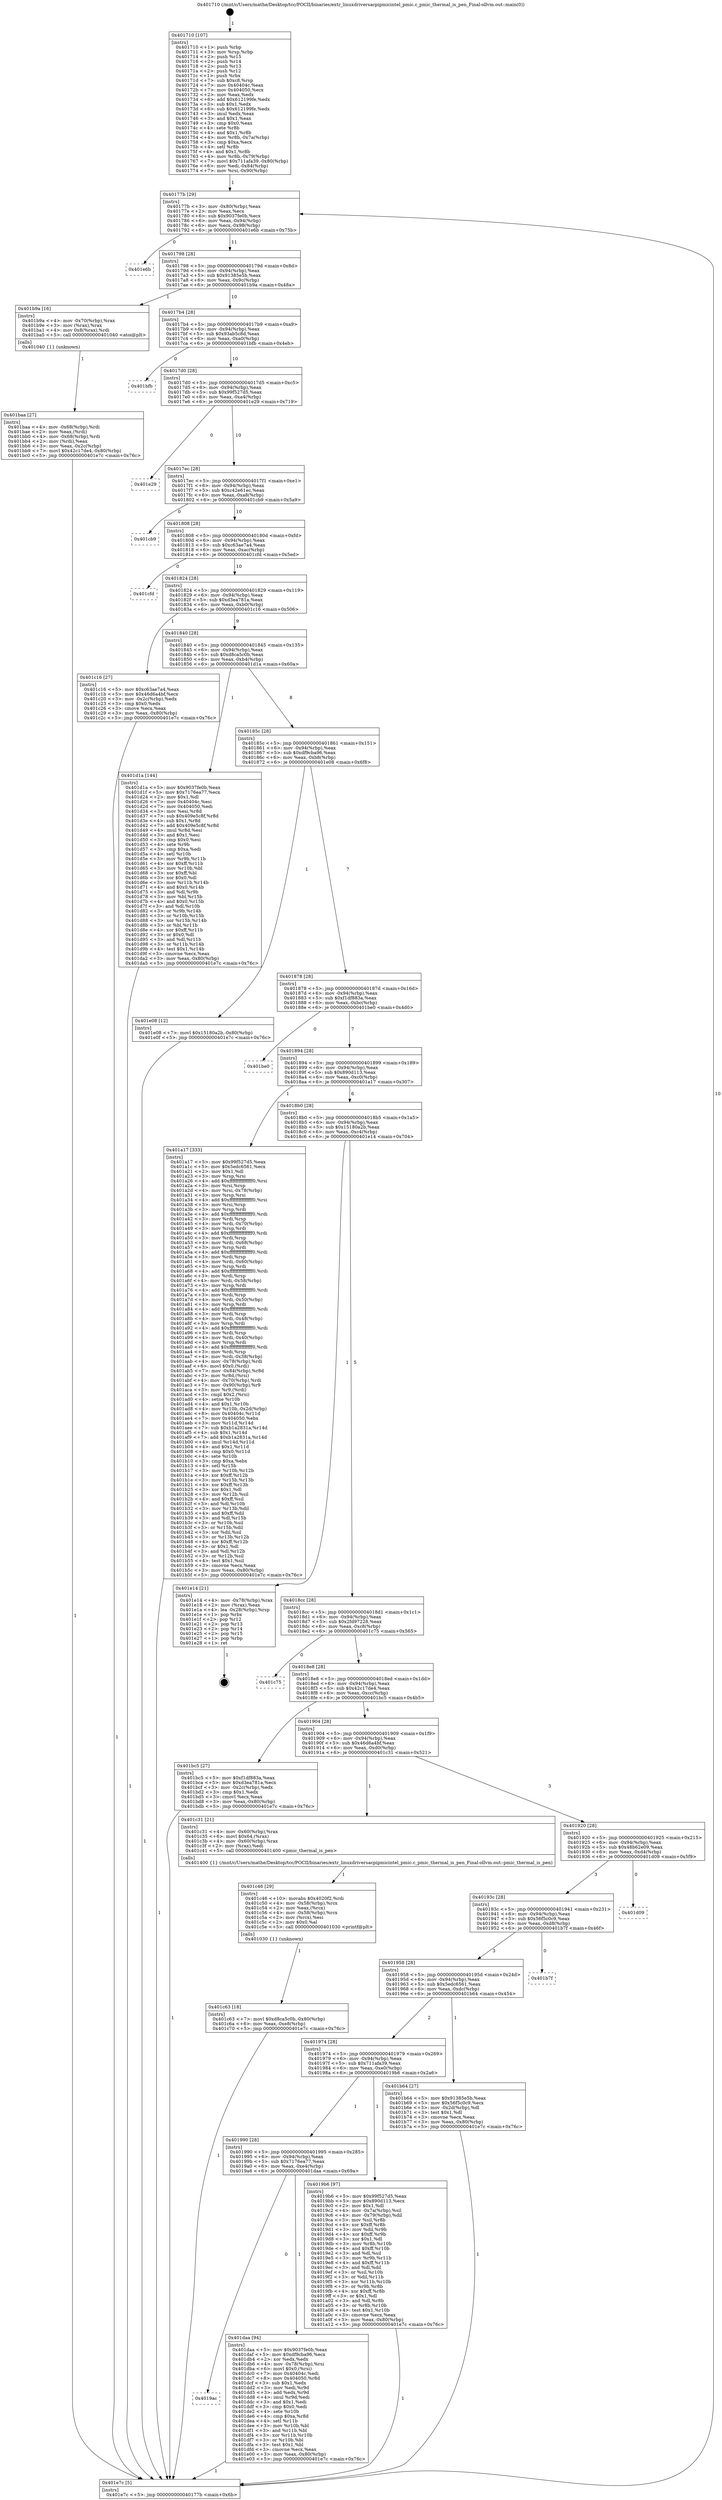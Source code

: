 digraph "0x401710" {
  label = "0x401710 (/mnt/c/Users/mathe/Desktop/tcc/POCII/binaries/extr_linuxdriversacpipmicintel_pmic.c_pmic_thermal_is_pen_Final-ollvm.out::main(0))"
  labelloc = "t"
  node[shape=record]

  Entry [label="",width=0.3,height=0.3,shape=circle,fillcolor=black,style=filled]
  "0x40177b" [label="{
     0x40177b [29]\l
     | [instrs]\l
     &nbsp;&nbsp;0x40177b \<+3\>: mov -0x80(%rbp),%eax\l
     &nbsp;&nbsp;0x40177e \<+2\>: mov %eax,%ecx\l
     &nbsp;&nbsp;0x401780 \<+6\>: sub $0x9037fe0b,%ecx\l
     &nbsp;&nbsp;0x401786 \<+6\>: mov %eax,-0x94(%rbp)\l
     &nbsp;&nbsp;0x40178c \<+6\>: mov %ecx,-0x98(%rbp)\l
     &nbsp;&nbsp;0x401792 \<+6\>: je 0000000000401e6b \<main+0x75b\>\l
  }"]
  "0x401e6b" [label="{
     0x401e6b\l
  }", style=dashed]
  "0x401798" [label="{
     0x401798 [28]\l
     | [instrs]\l
     &nbsp;&nbsp;0x401798 \<+5\>: jmp 000000000040179d \<main+0x8d\>\l
     &nbsp;&nbsp;0x40179d \<+6\>: mov -0x94(%rbp),%eax\l
     &nbsp;&nbsp;0x4017a3 \<+5\>: sub $0x91385e5b,%eax\l
     &nbsp;&nbsp;0x4017a8 \<+6\>: mov %eax,-0x9c(%rbp)\l
     &nbsp;&nbsp;0x4017ae \<+6\>: je 0000000000401b9a \<main+0x48a\>\l
  }"]
  Exit [label="",width=0.3,height=0.3,shape=circle,fillcolor=black,style=filled,peripheries=2]
  "0x401b9a" [label="{
     0x401b9a [16]\l
     | [instrs]\l
     &nbsp;&nbsp;0x401b9a \<+4\>: mov -0x70(%rbp),%rax\l
     &nbsp;&nbsp;0x401b9e \<+3\>: mov (%rax),%rax\l
     &nbsp;&nbsp;0x401ba1 \<+4\>: mov 0x8(%rax),%rdi\l
     &nbsp;&nbsp;0x401ba5 \<+5\>: call 0000000000401040 \<atoi@plt\>\l
     | [calls]\l
     &nbsp;&nbsp;0x401040 \{1\} (unknown)\l
  }"]
  "0x4017b4" [label="{
     0x4017b4 [28]\l
     | [instrs]\l
     &nbsp;&nbsp;0x4017b4 \<+5\>: jmp 00000000004017b9 \<main+0xa9\>\l
     &nbsp;&nbsp;0x4017b9 \<+6\>: mov -0x94(%rbp),%eax\l
     &nbsp;&nbsp;0x4017bf \<+5\>: sub $0x93ab5c8d,%eax\l
     &nbsp;&nbsp;0x4017c4 \<+6\>: mov %eax,-0xa0(%rbp)\l
     &nbsp;&nbsp;0x4017ca \<+6\>: je 0000000000401bfb \<main+0x4eb\>\l
  }"]
  "0x4019ac" [label="{
     0x4019ac\l
  }", style=dashed]
  "0x401bfb" [label="{
     0x401bfb\l
  }", style=dashed]
  "0x4017d0" [label="{
     0x4017d0 [28]\l
     | [instrs]\l
     &nbsp;&nbsp;0x4017d0 \<+5\>: jmp 00000000004017d5 \<main+0xc5\>\l
     &nbsp;&nbsp;0x4017d5 \<+6\>: mov -0x94(%rbp),%eax\l
     &nbsp;&nbsp;0x4017db \<+5\>: sub $0x99f527d5,%eax\l
     &nbsp;&nbsp;0x4017e0 \<+6\>: mov %eax,-0xa4(%rbp)\l
     &nbsp;&nbsp;0x4017e6 \<+6\>: je 0000000000401e29 \<main+0x719\>\l
  }"]
  "0x401daa" [label="{
     0x401daa [94]\l
     | [instrs]\l
     &nbsp;&nbsp;0x401daa \<+5\>: mov $0x9037fe0b,%eax\l
     &nbsp;&nbsp;0x401daf \<+5\>: mov $0xdf9cba96,%ecx\l
     &nbsp;&nbsp;0x401db4 \<+2\>: xor %edx,%edx\l
     &nbsp;&nbsp;0x401db6 \<+4\>: mov -0x78(%rbp),%rsi\l
     &nbsp;&nbsp;0x401dba \<+6\>: movl $0x0,(%rsi)\l
     &nbsp;&nbsp;0x401dc0 \<+7\>: mov 0x40404c,%edi\l
     &nbsp;&nbsp;0x401dc7 \<+8\>: mov 0x404050,%r8d\l
     &nbsp;&nbsp;0x401dcf \<+3\>: sub $0x1,%edx\l
     &nbsp;&nbsp;0x401dd2 \<+3\>: mov %edi,%r9d\l
     &nbsp;&nbsp;0x401dd5 \<+3\>: add %edx,%r9d\l
     &nbsp;&nbsp;0x401dd8 \<+4\>: imul %r9d,%edi\l
     &nbsp;&nbsp;0x401ddc \<+3\>: and $0x1,%edi\l
     &nbsp;&nbsp;0x401ddf \<+3\>: cmp $0x0,%edi\l
     &nbsp;&nbsp;0x401de2 \<+4\>: sete %r10b\l
     &nbsp;&nbsp;0x401de6 \<+4\>: cmp $0xa,%r8d\l
     &nbsp;&nbsp;0x401dea \<+4\>: setl %r11b\l
     &nbsp;&nbsp;0x401dee \<+3\>: mov %r10b,%bl\l
     &nbsp;&nbsp;0x401df1 \<+3\>: and %r11b,%bl\l
     &nbsp;&nbsp;0x401df4 \<+3\>: xor %r11b,%r10b\l
     &nbsp;&nbsp;0x401df7 \<+3\>: or %r10b,%bl\l
     &nbsp;&nbsp;0x401dfa \<+3\>: test $0x1,%bl\l
     &nbsp;&nbsp;0x401dfd \<+3\>: cmovne %ecx,%eax\l
     &nbsp;&nbsp;0x401e00 \<+3\>: mov %eax,-0x80(%rbp)\l
     &nbsp;&nbsp;0x401e03 \<+5\>: jmp 0000000000401e7c \<main+0x76c\>\l
  }"]
  "0x401e29" [label="{
     0x401e29\l
  }", style=dashed]
  "0x4017ec" [label="{
     0x4017ec [28]\l
     | [instrs]\l
     &nbsp;&nbsp;0x4017ec \<+5\>: jmp 00000000004017f1 \<main+0xe1\>\l
     &nbsp;&nbsp;0x4017f1 \<+6\>: mov -0x94(%rbp),%eax\l
     &nbsp;&nbsp;0x4017f7 \<+5\>: sub $0xc42e61ec,%eax\l
     &nbsp;&nbsp;0x4017fc \<+6\>: mov %eax,-0xa8(%rbp)\l
     &nbsp;&nbsp;0x401802 \<+6\>: je 0000000000401cb9 \<main+0x5a9\>\l
  }"]
  "0x401c63" [label="{
     0x401c63 [18]\l
     | [instrs]\l
     &nbsp;&nbsp;0x401c63 \<+7\>: movl $0xd8ca5c0b,-0x80(%rbp)\l
     &nbsp;&nbsp;0x401c6a \<+6\>: mov %eax,-0xe8(%rbp)\l
     &nbsp;&nbsp;0x401c70 \<+5\>: jmp 0000000000401e7c \<main+0x76c\>\l
  }"]
  "0x401cb9" [label="{
     0x401cb9\l
  }", style=dashed]
  "0x401808" [label="{
     0x401808 [28]\l
     | [instrs]\l
     &nbsp;&nbsp;0x401808 \<+5\>: jmp 000000000040180d \<main+0xfd\>\l
     &nbsp;&nbsp;0x40180d \<+6\>: mov -0x94(%rbp),%eax\l
     &nbsp;&nbsp;0x401813 \<+5\>: sub $0xc63ae7a4,%eax\l
     &nbsp;&nbsp;0x401818 \<+6\>: mov %eax,-0xac(%rbp)\l
     &nbsp;&nbsp;0x40181e \<+6\>: je 0000000000401cfd \<main+0x5ed\>\l
  }"]
  "0x401c46" [label="{
     0x401c46 [29]\l
     | [instrs]\l
     &nbsp;&nbsp;0x401c46 \<+10\>: movabs $0x4020f2,%rdi\l
     &nbsp;&nbsp;0x401c50 \<+4\>: mov -0x58(%rbp),%rcx\l
     &nbsp;&nbsp;0x401c54 \<+2\>: mov %eax,(%rcx)\l
     &nbsp;&nbsp;0x401c56 \<+4\>: mov -0x58(%rbp),%rcx\l
     &nbsp;&nbsp;0x401c5a \<+2\>: mov (%rcx),%esi\l
     &nbsp;&nbsp;0x401c5c \<+2\>: mov $0x0,%al\l
     &nbsp;&nbsp;0x401c5e \<+5\>: call 0000000000401030 \<printf@plt\>\l
     | [calls]\l
     &nbsp;&nbsp;0x401030 \{1\} (unknown)\l
  }"]
  "0x401cfd" [label="{
     0x401cfd\l
  }", style=dashed]
  "0x401824" [label="{
     0x401824 [28]\l
     | [instrs]\l
     &nbsp;&nbsp;0x401824 \<+5\>: jmp 0000000000401829 \<main+0x119\>\l
     &nbsp;&nbsp;0x401829 \<+6\>: mov -0x94(%rbp),%eax\l
     &nbsp;&nbsp;0x40182f \<+5\>: sub $0xd3ea781a,%eax\l
     &nbsp;&nbsp;0x401834 \<+6\>: mov %eax,-0xb0(%rbp)\l
     &nbsp;&nbsp;0x40183a \<+6\>: je 0000000000401c16 \<main+0x506\>\l
  }"]
  "0x401baa" [label="{
     0x401baa [27]\l
     | [instrs]\l
     &nbsp;&nbsp;0x401baa \<+4\>: mov -0x68(%rbp),%rdi\l
     &nbsp;&nbsp;0x401bae \<+2\>: mov %eax,(%rdi)\l
     &nbsp;&nbsp;0x401bb0 \<+4\>: mov -0x68(%rbp),%rdi\l
     &nbsp;&nbsp;0x401bb4 \<+2\>: mov (%rdi),%eax\l
     &nbsp;&nbsp;0x401bb6 \<+3\>: mov %eax,-0x2c(%rbp)\l
     &nbsp;&nbsp;0x401bb9 \<+7\>: movl $0x42c17de4,-0x80(%rbp)\l
     &nbsp;&nbsp;0x401bc0 \<+5\>: jmp 0000000000401e7c \<main+0x76c\>\l
  }"]
  "0x401c16" [label="{
     0x401c16 [27]\l
     | [instrs]\l
     &nbsp;&nbsp;0x401c16 \<+5\>: mov $0xc63ae7a4,%eax\l
     &nbsp;&nbsp;0x401c1b \<+5\>: mov $0x46d6a4bf,%ecx\l
     &nbsp;&nbsp;0x401c20 \<+3\>: mov -0x2c(%rbp),%edx\l
     &nbsp;&nbsp;0x401c23 \<+3\>: cmp $0x0,%edx\l
     &nbsp;&nbsp;0x401c26 \<+3\>: cmove %ecx,%eax\l
     &nbsp;&nbsp;0x401c29 \<+3\>: mov %eax,-0x80(%rbp)\l
     &nbsp;&nbsp;0x401c2c \<+5\>: jmp 0000000000401e7c \<main+0x76c\>\l
  }"]
  "0x401840" [label="{
     0x401840 [28]\l
     | [instrs]\l
     &nbsp;&nbsp;0x401840 \<+5\>: jmp 0000000000401845 \<main+0x135\>\l
     &nbsp;&nbsp;0x401845 \<+6\>: mov -0x94(%rbp),%eax\l
     &nbsp;&nbsp;0x40184b \<+5\>: sub $0xd8ca5c0b,%eax\l
     &nbsp;&nbsp;0x401850 \<+6\>: mov %eax,-0xb4(%rbp)\l
     &nbsp;&nbsp;0x401856 \<+6\>: je 0000000000401d1a \<main+0x60a\>\l
  }"]
  "0x401710" [label="{
     0x401710 [107]\l
     | [instrs]\l
     &nbsp;&nbsp;0x401710 \<+1\>: push %rbp\l
     &nbsp;&nbsp;0x401711 \<+3\>: mov %rsp,%rbp\l
     &nbsp;&nbsp;0x401714 \<+2\>: push %r15\l
     &nbsp;&nbsp;0x401716 \<+2\>: push %r14\l
     &nbsp;&nbsp;0x401718 \<+2\>: push %r13\l
     &nbsp;&nbsp;0x40171a \<+2\>: push %r12\l
     &nbsp;&nbsp;0x40171c \<+1\>: push %rbx\l
     &nbsp;&nbsp;0x40171d \<+7\>: sub $0xc8,%rsp\l
     &nbsp;&nbsp;0x401724 \<+7\>: mov 0x40404c,%eax\l
     &nbsp;&nbsp;0x40172b \<+7\>: mov 0x404050,%ecx\l
     &nbsp;&nbsp;0x401732 \<+2\>: mov %eax,%edx\l
     &nbsp;&nbsp;0x401734 \<+6\>: add $0x612199fe,%edx\l
     &nbsp;&nbsp;0x40173a \<+3\>: sub $0x1,%edx\l
     &nbsp;&nbsp;0x40173d \<+6\>: sub $0x612199fe,%edx\l
     &nbsp;&nbsp;0x401743 \<+3\>: imul %edx,%eax\l
     &nbsp;&nbsp;0x401746 \<+3\>: and $0x1,%eax\l
     &nbsp;&nbsp;0x401749 \<+3\>: cmp $0x0,%eax\l
     &nbsp;&nbsp;0x40174c \<+4\>: sete %r8b\l
     &nbsp;&nbsp;0x401750 \<+4\>: and $0x1,%r8b\l
     &nbsp;&nbsp;0x401754 \<+4\>: mov %r8b,-0x7a(%rbp)\l
     &nbsp;&nbsp;0x401758 \<+3\>: cmp $0xa,%ecx\l
     &nbsp;&nbsp;0x40175b \<+4\>: setl %r8b\l
     &nbsp;&nbsp;0x40175f \<+4\>: and $0x1,%r8b\l
     &nbsp;&nbsp;0x401763 \<+4\>: mov %r8b,-0x79(%rbp)\l
     &nbsp;&nbsp;0x401767 \<+7\>: movl $0x711afa39,-0x80(%rbp)\l
     &nbsp;&nbsp;0x40176e \<+6\>: mov %edi,-0x84(%rbp)\l
     &nbsp;&nbsp;0x401774 \<+7\>: mov %rsi,-0x90(%rbp)\l
  }"]
  "0x401d1a" [label="{
     0x401d1a [144]\l
     | [instrs]\l
     &nbsp;&nbsp;0x401d1a \<+5\>: mov $0x9037fe0b,%eax\l
     &nbsp;&nbsp;0x401d1f \<+5\>: mov $0x7176ea77,%ecx\l
     &nbsp;&nbsp;0x401d24 \<+2\>: mov $0x1,%dl\l
     &nbsp;&nbsp;0x401d26 \<+7\>: mov 0x40404c,%esi\l
     &nbsp;&nbsp;0x401d2d \<+7\>: mov 0x404050,%edi\l
     &nbsp;&nbsp;0x401d34 \<+3\>: mov %esi,%r8d\l
     &nbsp;&nbsp;0x401d37 \<+7\>: sub $0x409e5c8f,%r8d\l
     &nbsp;&nbsp;0x401d3e \<+4\>: sub $0x1,%r8d\l
     &nbsp;&nbsp;0x401d42 \<+7\>: add $0x409e5c8f,%r8d\l
     &nbsp;&nbsp;0x401d49 \<+4\>: imul %r8d,%esi\l
     &nbsp;&nbsp;0x401d4d \<+3\>: and $0x1,%esi\l
     &nbsp;&nbsp;0x401d50 \<+3\>: cmp $0x0,%esi\l
     &nbsp;&nbsp;0x401d53 \<+4\>: sete %r9b\l
     &nbsp;&nbsp;0x401d57 \<+3\>: cmp $0xa,%edi\l
     &nbsp;&nbsp;0x401d5a \<+4\>: setl %r10b\l
     &nbsp;&nbsp;0x401d5e \<+3\>: mov %r9b,%r11b\l
     &nbsp;&nbsp;0x401d61 \<+4\>: xor $0xff,%r11b\l
     &nbsp;&nbsp;0x401d65 \<+3\>: mov %r10b,%bl\l
     &nbsp;&nbsp;0x401d68 \<+3\>: xor $0xff,%bl\l
     &nbsp;&nbsp;0x401d6b \<+3\>: xor $0x0,%dl\l
     &nbsp;&nbsp;0x401d6e \<+3\>: mov %r11b,%r14b\l
     &nbsp;&nbsp;0x401d71 \<+4\>: and $0x0,%r14b\l
     &nbsp;&nbsp;0x401d75 \<+3\>: and %dl,%r9b\l
     &nbsp;&nbsp;0x401d78 \<+3\>: mov %bl,%r15b\l
     &nbsp;&nbsp;0x401d7b \<+4\>: and $0x0,%r15b\l
     &nbsp;&nbsp;0x401d7f \<+3\>: and %dl,%r10b\l
     &nbsp;&nbsp;0x401d82 \<+3\>: or %r9b,%r14b\l
     &nbsp;&nbsp;0x401d85 \<+3\>: or %r10b,%r15b\l
     &nbsp;&nbsp;0x401d88 \<+3\>: xor %r15b,%r14b\l
     &nbsp;&nbsp;0x401d8b \<+3\>: or %bl,%r11b\l
     &nbsp;&nbsp;0x401d8e \<+4\>: xor $0xff,%r11b\l
     &nbsp;&nbsp;0x401d92 \<+3\>: or $0x0,%dl\l
     &nbsp;&nbsp;0x401d95 \<+3\>: and %dl,%r11b\l
     &nbsp;&nbsp;0x401d98 \<+3\>: or %r11b,%r14b\l
     &nbsp;&nbsp;0x401d9b \<+4\>: test $0x1,%r14b\l
     &nbsp;&nbsp;0x401d9f \<+3\>: cmovne %ecx,%eax\l
     &nbsp;&nbsp;0x401da2 \<+3\>: mov %eax,-0x80(%rbp)\l
     &nbsp;&nbsp;0x401da5 \<+5\>: jmp 0000000000401e7c \<main+0x76c\>\l
  }"]
  "0x40185c" [label="{
     0x40185c [28]\l
     | [instrs]\l
     &nbsp;&nbsp;0x40185c \<+5\>: jmp 0000000000401861 \<main+0x151\>\l
     &nbsp;&nbsp;0x401861 \<+6\>: mov -0x94(%rbp),%eax\l
     &nbsp;&nbsp;0x401867 \<+5\>: sub $0xdf9cba96,%eax\l
     &nbsp;&nbsp;0x40186c \<+6\>: mov %eax,-0xb8(%rbp)\l
     &nbsp;&nbsp;0x401872 \<+6\>: je 0000000000401e08 \<main+0x6f8\>\l
  }"]
  "0x401e7c" [label="{
     0x401e7c [5]\l
     | [instrs]\l
     &nbsp;&nbsp;0x401e7c \<+5\>: jmp 000000000040177b \<main+0x6b\>\l
  }"]
  "0x401e08" [label="{
     0x401e08 [12]\l
     | [instrs]\l
     &nbsp;&nbsp;0x401e08 \<+7\>: movl $0x15180a2b,-0x80(%rbp)\l
     &nbsp;&nbsp;0x401e0f \<+5\>: jmp 0000000000401e7c \<main+0x76c\>\l
  }"]
  "0x401878" [label="{
     0x401878 [28]\l
     | [instrs]\l
     &nbsp;&nbsp;0x401878 \<+5\>: jmp 000000000040187d \<main+0x16d\>\l
     &nbsp;&nbsp;0x40187d \<+6\>: mov -0x94(%rbp),%eax\l
     &nbsp;&nbsp;0x401883 \<+5\>: sub $0xf1df883a,%eax\l
     &nbsp;&nbsp;0x401888 \<+6\>: mov %eax,-0xbc(%rbp)\l
     &nbsp;&nbsp;0x40188e \<+6\>: je 0000000000401be0 \<main+0x4d0\>\l
  }"]
  "0x401990" [label="{
     0x401990 [28]\l
     | [instrs]\l
     &nbsp;&nbsp;0x401990 \<+5\>: jmp 0000000000401995 \<main+0x285\>\l
     &nbsp;&nbsp;0x401995 \<+6\>: mov -0x94(%rbp),%eax\l
     &nbsp;&nbsp;0x40199b \<+5\>: sub $0x7176ea77,%eax\l
     &nbsp;&nbsp;0x4019a0 \<+6\>: mov %eax,-0xe4(%rbp)\l
     &nbsp;&nbsp;0x4019a6 \<+6\>: je 0000000000401daa \<main+0x69a\>\l
  }"]
  "0x401be0" [label="{
     0x401be0\l
  }", style=dashed]
  "0x401894" [label="{
     0x401894 [28]\l
     | [instrs]\l
     &nbsp;&nbsp;0x401894 \<+5\>: jmp 0000000000401899 \<main+0x189\>\l
     &nbsp;&nbsp;0x401899 \<+6\>: mov -0x94(%rbp),%eax\l
     &nbsp;&nbsp;0x40189f \<+5\>: sub $0x890d113,%eax\l
     &nbsp;&nbsp;0x4018a4 \<+6\>: mov %eax,-0xc0(%rbp)\l
     &nbsp;&nbsp;0x4018aa \<+6\>: je 0000000000401a17 \<main+0x307\>\l
  }"]
  "0x4019b6" [label="{
     0x4019b6 [97]\l
     | [instrs]\l
     &nbsp;&nbsp;0x4019b6 \<+5\>: mov $0x99f527d5,%eax\l
     &nbsp;&nbsp;0x4019bb \<+5\>: mov $0x890d113,%ecx\l
     &nbsp;&nbsp;0x4019c0 \<+2\>: mov $0x1,%dl\l
     &nbsp;&nbsp;0x4019c2 \<+4\>: mov -0x7a(%rbp),%sil\l
     &nbsp;&nbsp;0x4019c6 \<+4\>: mov -0x79(%rbp),%dil\l
     &nbsp;&nbsp;0x4019ca \<+3\>: mov %sil,%r8b\l
     &nbsp;&nbsp;0x4019cd \<+4\>: xor $0xff,%r8b\l
     &nbsp;&nbsp;0x4019d1 \<+3\>: mov %dil,%r9b\l
     &nbsp;&nbsp;0x4019d4 \<+4\>: xor $0xff,%r9b\l
     &nbsp;&nbsp;0x4019d8 \<+3\>: xor $0x1,%dl\l
     &nbsp;&nbsp;0x4019db \<+3\>: mov %r8b,%r10b\l
     &nbsp;&nbsp;0x4019de \<+4\>: and $0xff,%r10b\l
     &nbsp;&nbsp;0x4019e2 \<+3\>: and %dl,%sil\l
     &nbsp;&nbsp;0x4019e5 \<+3\>: mov %r9b,%r11b\l
     &nbsp;&nbsp;0x4019e8 \<+4\>: and $0xff,%r11b\l
     &nbsp;&nbsp;0x4019ec \<+3\>: and %dl,%dil\l
     &nbsp;&nbsp;0x4019ef \<+3\>: or %sil,%r10b\l
     &nbsp;&nbsp;0x4019f2 \<+3\>: or %dil,%r11b\l
     &nbsp;&nbsp;0x4019f5 \<+3\>: xor %r11b,%r10b\l
     &nbsp;&nbsp;0x4019f8 \<+3\>: or %r9b,%r8b\l
     &nbsp;&nbsp;0x4019fb \<+4\>: xor $0xff,%r8b\l
     &nbsp;&nbsp;0x4019ff \<+3\>: or $0x1,%dl\l
     &nbsp;&nbsp;0x401a02 \<+3\>: and %dl,%r8b\l
     &nbsp;&nbsp;0x401a05 \<+3\>: or %r8b,%r10b\l
     &nbsp;&nbsp;0x401a08 \<+4\>: test $0x1,%r10b\l
     &nbsp;&nbsp;0x401a0c \<+3\>: cmovne %ecx,%eax\l
     &nbsp;&nbsp;0x401a0f \<+3\>: mov %eax,-0x80(%rbp)\l
     &nbsp;&nbsp;0x401a12 \<+5\>: jmp 0000000000401e7c \<main+0x76c\>\l
  }"]
  "0x401a17" [label="{
     0x401a17 [333]\l
     | [instrs]\l
     &nbsp;&nbsp;0x401a17 \<+5\>: mov $0x99f527d5,%eax\l
     &nbsp;&nbsp;0x401a1c \<+5\>: mov $0x5edc6561,%ecx\l
     &nbsp;&nbsp;0x401a21 \<+2\>: mov $0x1,%dl\l
     &nbsp;&nbsp;0x401a23 \<+3\>: mov %rsp,%rsi\l
     &nbsp;&nbsp;0x401a26 \<+4\>: add $0xfffffffffffffff0,%rsi\l
     &nbsp;&nbsp;0x401a2a \<+3\>: mov %rsi,%rsp\l
     &nbsp;&nbsp;0x401a2d \<+4\>: mov %rsi,-0x78(%rbp)\l
     &nbsp;&nbsp;0x401a31 \<+3\>: mov %rsp,%rsi\l
     &nbsp;&nbsp;0x401a34 \<+4\>: add $0xfffffffffffffff0,%rsi\l
     &nbsp;&nbsp;0x401a38 \<+3\>: mov %rsi,%rsp\l
     &nbsp;&nbsp;0x401a3b \<+3\>: mov %rsp,%rdi\l
     &nbsp;&nbsp;0x401a3e \<+4\>: add $0xfffffffffffffff0,%rdi\l
     &nbsp;&nbsp;0x401a42 \<+3\>: mov %rdi,%rsp\l
     &nbsp;&nbsp;0x401a45 \<+4\>: mov %rdi,-0x70(%rbp)\l
     &nbsp;&nbsp;0x401a49 \<+3\>: mov %rsp,%rdi\l
     &nbsp;&nbsp;0x401a4c \<+4\>: add $0xfffffffffffffff0,%rdi\l
     &nbsp;&nbsp;0x401a50 \<+3\>: mov %rdi,%rsp\l
     &nbsp;&nbsp;0x401a53 \<+4\>: mov %rdi,-0x68(%rbp)\l
     &nbsp;&nbsp;0x401a57 \<+3\>: mov %rsp,%rdi\l
     &nbsp;&nbsp;0x401a5a \<+4\>: add $0xfffffffffffffff0,%rdi\l
     &nbsp;&nbsp;0x401a5e \<+3\>: mov %rdi,%rsp\l
     &nbsp;&nbsp;0x401a61 \<+4\>: mov %rdi,-0x60(%rbp)\l
     &nbsp;&nbsp;0x401a65 \<+3\>: mov %rsp,%rdi\l
     &nbsp;&nbsp;0x401a68 \<+4\>: add $0xfffffffffffffff0,%rdi\l
     &nbsp;&nbsp;0x401a6c \<+3\>: mov %rdi,%rsp\l
     &nbsp;&nbsp;0x401a6f \<+4\>: mov %rdi,-0x58(%rbp)\l
     &nbsp;&nbsp;0x401a73 \<+3\>: mov %rsp,%rdi\l
     &nbsp;&nbsp;0x401a76 \<+4\>: add $0xfffffffffffffff0,%rdi\l
     &nbsp;&nbsp;0x401a7a \<+3\>: mov %rdi,%rsp\l
     &nbsp;&nbsp;0x401a7d \<+4\>: mov %rdi,-0x50(%rbp)\l
     &nbsp;&nbsp;0x401a81 \<+3\>: mov %rsp,%rdi\l
     &nbsp;&nbsp;0x401a84 \<+4\>: add $0xfffffffffffffff0,%rdi\l
     &nbsp;&nbsp;0x401a88 \<+3\>: mov %rdi,%rsp\l
     &nbsp;&nbsp;0x401a8b \<+4\>: mov %rdi,-0x48(%rbp)\l
     &nbsp;&nbsp;0x401a8f \<+3\>: mov %rsp,%rdi\l
     &nbsp;&nbsp;0x401a92 \<+4\>: add $0xfffffffffffffff0,%rdi\l
     &nbsp;&nbsp;0x401a96 \<+3\>: mov %rdi,%rsp\l
     &nbsp;&nbsp;0x401a99 \<+4\>: mov %rdi,-0x40(%rbp)\l
     &nbsp;&nbsp;0x401a9d \<+3\>: mov %rsp,%rdi\l
     &nbsp;&nbsp;0x401aa0 \<+4\>: add $0xfffffffffffffff0,%rdi\l
     &nbsp;&nbsp;0x401aa4 \<+3\>: mov %rdi,%rsp\l
     &nbsp;&nbsp;0x401aa7 \<+4\>: mov %rdi,-0x38(%rbp)\l
     &nbsp;&nbsp;0x401aab \<+4\>: mov -0x78(%rbp),%rdi\l
     &nbsp;&nbsp;0x401aaf \<+6\>: movl $0x0,(%rdi)\l
     &nbsp;&nbsp;0x401ab5 \<+7\>: mov -0x84(%rbp),%r8d\l
     &nbsp;&nbsp;0x401abc \<+3\>: mov %r8d,(%rsi)\l
     &nbsp;&nbsp;0x401abf \<+4\>: mov -0x70(%rbp),%rdi\l
     &nbsp;&nbsp;0x401ac3 \<+7\>: mov -0x90(%rbp),%r9\l
     &nbsp;&nbsp;0x401aca \<+3\>: mov %r9,(%rdi)\l
     &nbsp;&nbsp;0x401acd \<+3\>: cmpl $0x2,(%rsi)\l
     &nbsp;&nbsp;0x401ad0 \<+4\>: setne %r10b\l
     &nbsp;&nbsp;0x401ad4 \<+4\>: and $0x1,%r10b\l
     &nbsp;&nbsp;0x401ad8 \<+4\>: mov %r10b,-0x2d(%rbp)\l
     &nbsp;&nbsp;0x401adc \<+8\>: mov 0x40404c,%r11d\l
     &nbsp;&nbsp;0x401ae4 \<+7\>: mov 0x404050,%ebx\l
     &nbsp;&nbsp;0x401aeb \<+3\>: mov %r11d,%r14d\l
     &nbsp;&nbsp;0x401aee \<+7\>: sub $0xb1a2831a,%r14d\l
     &nbsp;&nbsp;0x401af5 \<+4\>: sub $0x1,%r14d\l
     &nbsp;&nbsp;0x401af9 \<+7\>: add $0xb1a2831a,%r14d\l
     &nbsp;&nbsp;0x401b00 \<+4\>: imul %r14d,%r11d\l
     &nbsp;&nbsp;0x401b04 \<+4\>: and $0x1,%r11d\l
     &nbsp;&nbsp;0x401b08 \<+4\>: cmp $0x0,%r11d\l
     &nbsp;&nbsp;0x401b0c \<+4\>: sete %r10b\l
     &nbsp;&nbsp;0x401b10 \<+3\>: cmp $0xa,%ebx\l
     &nbsp;&nbsp;0x401b13 \<+4\>: setl %r15b\l
     &nbsp;&nbsp;0x401b17 \<+3\>: mov %r10b,%r12b\l
     &nbsp;&nbsp;0x401b1a \<+4\>: xor $0xff,%r12b\l
     &nbsp;&nbsp;0x401b1e \<+3\>: mov %r15b,%r13b\l
     &nbsp;&nbsp;0x401b21 \<+4\>: xor $0xff,%r13b\l
     &nbsp;&nbsp;0x401b25 \<+3\>: xor $0x1,%dl\l
     &nbsp;&nbsp;0x401b28 \<+3\>: mov %r12b,%sil\l
     &nbsp;&nbsp;0x401b2b \<+4\>: and $0xff,%sil\l
     &nbsp;&nbsp;0x401b2f \<+3\>: and %dl,%r10b\l
     &nbsp;&nbsp;0x401b32 \<+3\>: mov %r13b,%dil\l
     &nbsp;&nbsp;0x401b35 \<+4\>: and $0xff,%dil\l
     &nbsp;&nbsp;0x401b39 \<+3\>: and %dl,%r15b\l
     &nbsp;&nbsp;0x401b3c \<+3\>: or %r10b,%sil\l
     &nbsp;&nbsp;0x401b3f \<+3\>: or %r15b,%dil\l
     &nbsp;&nbsp;0x401b42 \<+3\>: xor %dil,%sil\l
     &nbsp;&nbsp;0x401b45 \<+3\>: or %r13b,%r12b\l
     &nbsp;&nbsp;0x401b48 \<+4\>: xor $0xff,%r12b\l
     &nbsp;&nbsp;0x401b4c \<+3\>: or $0x1,%dl\l
     &nbsp;&nbsp;0x401b4f \<+3\>: and %dl,%r12b\l
     &nbsp;&nbsp;0x401b52 \<+3\>: or %r12b,%sil\l
     &nbsp;&nbsp;0x401b55 \<+4\>: test $0x1,%sil\l
     &nbsp;&nbsp;0x401b59 \<+3\>: cmovne %ecx,%eax\l
     &nbsp;&nbsp;0x401b5c \<+3\>: mov %eax,-0x80(%rbp)\l
     &nbsp;&nbsp;0x401b5f \<+5\>: jmp 0000000000401e7c \<main+0x76c\>\l
  }"]
  "0x4018b0" [label="{
     0x4018b0 [28]\l
     | [instrs]\l
     &nbsp;&nbsp;0x4018b0 \<+5\>: jmp 00000000004018b5 \<main+0x1a5\>\l
     &nbsp;&nbsp;0x4018b5 \<+6\>: mov -0x94(%rbp),%eax\l
     &nbsp;&nbsp;0x4018bb \<+5\>: sub $0x15180a2b,%eax\l
     &nbsp;&nbsp;0x4018c0 \<+6\>: mov %eax,-0xc4(%rbp)\l
     &nbsp;&nbsp;0x4018c6 \<+6\>: je 0000000000401e14 \<main+0x704\>\l
  }"]
  "0x401974" [label="{
     0x401974 [28]\l
     | [instrs]\l
     &nbsp;&nbsp;0x401974 \<+5\>: jmp 0000000000401979 \<main+0x269\>\l
     &nbsp;&nbsp;0x401979 \<+6\>: mov -0x94(%rbp),%eax\l
     &nbsp;&nbsp;0x40197f \<+5\>: sub $0x711afa39,%eax\l
     &nbsp;&nbsp;0x401984 \<+6\>: mov %eax,-0xe0(%rbp)\l
     &nbsp;&nbsp;0x40198a \<+6\>: je 00000000004019b6 \<main+0x2a6\>\l
  }"]
  "0x401e14" [label="{
     0x401e14 [21]\l
     | [instrs]\l
     &nbsp;&nbsp;0x401e14 \<+4\>: mov -0x78(%rbp),%rax\l
     &nbsp;&nbsp;0x401e18 \<+2\>: mov (%rax),%eax\l
     &nbsp;&nbsp;0x401e1a \<+4\>: lea -0x28(%rbp),%rsp\l
     &nbsp;&nbsp;0x401e1e \<+1\>: pop %rbx\l
     &nbsp;&nbsp;0x401e1f \<+2\>: pop %r12\l
     &nbsp;&nbsp;0x401e21 \<+2\>: pop %r13\l
     &nbsp;&nbsp;0x401e23 \<+2\>: pop %r14\l
     &nbsp;&nbsp;0x401e25 \<+2\>: pop %r15\l
     &nbsp;&nbsp;0x401e27 \<+1\>: pop %rbp\l
     &nbsp;&nbsp;0x401e28 \<+1\>: ret\l
  }"]
  "0x4018cc" [label="{
     0x4018cc [28]\l
     | [instrs]\l
     &nbsp;&nbsp;0x4018cc \<+5\>: jmp 00000000004018d1 \<main+0x1c1\>\l
     &nbsp;&nbsp;0x4018d1 \<+6\>: mov -0x94(%rbp),%eax\l
     &nbsp;&nbsp;0x4018d7 \<+5\>: sub $0x2fd97228,%eax\l
     &nbsp;&nbsp;0x4018dc \<+6\>: mov %eax,-0xc8(%rbp)\l
     &nbsp;&nbsp;0x4018e2 \<+6\>: je 0000000000401c75 \<main+0x565\>\l
  }"]
  "0x401b64" [label="{
     0x401b64 [27]\l
     | [instrs]\l
     &nbsp;&nbsp;0x401b64 \<+5\>: mov $0x91385e5b,%eax\l
     &nbsp;&nbsp;0x401b69 \<+5\>: mov $0x56f5c0c9,%ecx\l
     &nbsp;&nbsp;0x401b6e \<+3\>: mov -0x2d(%rbp),%dl\l
     &nbsp;&nbsp;0x401b71 \<+3\>: test $0x1,%dl\l
     &nbsp;&nbsp;0x401b74 \<+3\>: cmovne %ecx,%eax\l
     &nbsp;&nbsp;0x401b77 \<+3\>: mov %eax,-0x80(%rbp)\l
     &nbsp;&nbsp;0x401b7a \<+5\>: jmp 0000000000401e7c \<main+0x76c\>\l
  }"]
  "0x401c75" [label="{
     0x401c75\l
  }", style=dashed]
  "0x4018e8" [label="{
     0x4018e8 [28]\l
     | [instrs]\l
     &nbsp;&nbsp;0x4018e8 \<+5\>: jmp 00000000004018ed \<main+0x1dd\>\l
     &nbsp;&nbsp;0x4018ed \<+6\>: mov -0x94(%rbp),%eax\l
     &nbsp;&nbsp;0x4018f3 \<+5\>: sub $0x42c17de4,%eax\l
     &nbsp;&nbsp;0x4018f8 \<+6\>: mov %eax,-0xcc(%rbp)\l
     &nbsp;&nbsp;0x4018fe \<+6\>: je 0000000000401bc5 \<main+0x4b5\>\l
  }"]
  "0x401958" [label="{
     0x401958 [28]\l
     | [instrs]\l
     &nbsp;&nbsp;0x401958 \<+5\>: jmp 000000000040195d \<main+0x24d\>\l
     &nbsp;&nbsp;0x40195d \<+6\>: mov -0x94(%rbp),%eax\l
     &nbsp;&nbsp;0x401963 \<+5\>: sub $0x5edc6561,%eax\l
     &nbsp;&nbsp;0x401968 \<+6\>: mov %eax,-0xdc(%rbp)\l
     &nbsp;&nbsp;0x40196e \<+6\>: je 0000000000401b64 \<main+0x454\>\l
  }"]
  "0x401bc5" [label="{
     0x401bc5 [27]\l
     | [instrs]\l
     &nbsp;&nbsp;0x401bc5 \<+5\>: mov $0xf1df883a,%eax\l
     &nbsp;&nbsp;0x401bca \<+5\>: mov $0xd3ea781a,%ecx\l
     &nbsp;&nbsp;0x401bcf \<+3\>: mov -0x2c(%rbp),%edx\l
     &nbsp;&nbsp;0x401bd2 \<+3\>: cmp $0x1,%edx\l
     &nbsp;&nbsp;0x401bd5 \<+3\>: cmovl %ecx,%eax\l
     &nbsp;&nbsp;0x401bd8 \<+3\>: mov %eax,-0x80(%rbp)\l
     &nbsp;&nbsp;0x401bdb \<+5\>: jmp 0000000000401e7c \<main+0x76c\>\l
  }"]
  "0x401904" [label="{
     0x401904 [28]\l
     | [instrs]\l
     &nbsp;&nbsp;0x401904 \<+5\>: jmp 0000000000401909 \<main+0x1f9\>\l
     &nbsp;&nbsp;0x401909 \<+6\>: mov -0x94(%rbp),%eax\l
     &nbsp;&nbsp;0x40190f \<+5\>: sub $0x46d6a4bf,%eax\l
     &nbsp;&nbsp;0x401914 \<+6\>: mov %eax,-0xd0(%rbp)\l
     &nbsp;&nbsp;0x40191a \<+6\>: je 0000000000401c31 \<main+0x521\>\l
  }"]
  "0x401b7f" [label="{
     0x401b7f\l
  }", style=dashed]
  "0x401c31" [label="{
     0x401c31 [21]\l
     | [instrs]\l
     &nbsp;&nbsp;0x401c31 \<+4\>: mov -0x60(%rbp),%rax\l
     &nbsp;&nbsp;0x401c35 \<+6\>: movl $0x64,(%rax)\l
     &nbsp;&nbsp;0x401c3b \<+4\>: mov -0x60(%rbp),%rax\l
     &nbsp;&nbsp;0x401c3f \<+2\>: mov (%rax),%edi\l
     &nbsp;&nbsp;0x401c41 \<+5\>: call 0000000000401400 \<pmic_thermal_is_pen\>\l
     | [calls]\l
     &nbsp;&nbsp;0x401400 \{1\} (/mnt/c/Users/mathe/Desktop/tcc/POCII/binaries/extr_linuxdriversacpipmicintel_pmic.c_pmic_thermal_is_pen_Final-ollvm.out::pmic_thermal_is_pen)\l
  }"]
  "0x401920" [label="{
     0x401920 [28]\l
     | [instrs]\l
     &nbsp;&nbsp;0x401920 \<+5\>: jmp 0000000000401925 \<main+0x215\>\l
     &nbsp;&nbsp;0x401925 \<+6\>: mov -0x94(%rbp),%eax\l
     &nbsp;&nbsp;0x40192b \<+5\>: sub $0x48b62e09,%eax\l
     &nbsp;&nbsp;0x401930 \<+6\>: mov %eax,-0xd4(%rbp)\l
     &nbsp;&nbsp;0x401936 \<+6\>: je 0000000000401d09 \<main+0x5f9\>\l
  }"]
  "0x40193c" [label="{
     0x40193c [28]\l
     | [instrs]\l
     &nbsp;&nbsp;0x40193c \<+5\>: jmp 0000000000401941 \<main+0x231\>\l
     &nbsp;&nbsp;0x401941 \<+6\>: mov -0x94(%rbp),%eax\l
     &nbsp;&nbsp;0x401947 \<+5\>: sub $0x56f5c0c9,%eax\l
     &nbsp;&nbsp;0x40194c \<+6\>: mov %eax,-0xd8(%rbp)\l
     &nbsp;&nbsp;0x401952 \<+6\>: je 0000000000401b7f \<main+0x46f\>\l
  }"]
  "0x401d09" [label="{
     0x401d09\l
  }", style=dashed]
  Entry -> "0x401710" [label=" 1"]
  "0x40177b" -> "0x401e6b" [label=" 0"]
  "0x40177b" -> "0x401798" [label=" 11"]
  "0x401e14" -> Exit [label=" 1"]
  "0x401798" -> "0x401b9a" [label=" 1"]
  "0x401798" -> "0x4017b4" [label=" 10"]
  "0x401e08" -> "0x401e7c" [label=" 1"]
  "0x4017b4" -> "0x401bfb" [label=" 0"]
  "0x4017b4" -> "0x4017d0" [label=" 10"]
  "0x401daa" -> "0x401e7c" [label=" 1"]
  "0x4017d0" -> "0x401e29" [label=" 0"]
  "0x4017d0" -> "0x4017ec" [label=" 10"]
  "0x401990" -> "0x4019ac" [label=" 0"]
  "0x4017ec" -> "0x401cb9" [label=" 0"]
  "0x4017ec" -> "0x401808" [label=" 10"]
  "0x401990" -> "0x401daa" [label=" 1"]
  "0x401808" -> "0x401cfd" [label=" 0"]
  "0x401808" -> "0x401824" [label=" 10"]
  "0x401d1a" -> "0x401e7c" [label=" 1"]
  "0x401824" -> "0x401c16" [label=" 1"]
  "0x401824" -> "0x401840" [label=" 9"]
  "0x401c63" -> "0x401e7c" [label=" 1"]
  "0x401840" -> "0x401d1a" [label=" 1"]
  "0x401840" -> "0x40185c" [label=" 8"]
  "0x401c31" -> "0x401c46" [label=" 1"]
  "0x40185c" -> "0x401e08" [label=" 1"]
  "0x40185c" -> "0x401878" [label=" 7"]
  "0x401c16" -> "0x401e7c" [label=" 1"]
  "0x401878" -> "0x401be0" [label=" 0"]
  "0x401878" -> "0x401894" [label=" 7"]
  "0x401bc5" -> "0x401e7c" [label=" 1"]
  "0x401894" -> "0x401a17" [label=" 1"]
  "0x401894" -> "0x4018b0" [label=" 6"]
  "0x401baa" -> "0x401e7c" [label=" 1"]
  "0x4018b0" -> "0x401e14" [label=" 1"]
  "0x4018b0" -> "0x4018cc" [label=" 5"]
  "0x401b64" -> "0x401e7c" [label=" 1"]
  "0x4018cc" -> "0x401c75" [label=" 0"]
  "0x4018cc" -> "0x4018e8" [label=" 5"]
  "0x401a17" -> "0x401e7c" [label=" 1"]
  "0x4018e8" -> "0x401bc5" [label=" 1"]
  "0x4018e8" -> "0x401904" [label=" 4"]
  "0x401e7c" -> "0x40177b" [label=" 10"]
  "0x401904" -> "0x401c31" [label=" 1"]
  "0x401904" -> "0x401920" [label=" 3"]
  "0x401710" -> "0x40177b" [label=" 1"]
  "0x401920" -> "0x401d09" [label=" 0"]
  "0x401920" -> "0x40193c" [label=" 3"]
  "0x4019b6" -> "0x401e7c" [label=" 1"]
  "0x40193c" -> "0x401b7f" [label=" 0"]
  "0x40193c" -> "0x401958" [label=" 3"]
  "0x401c46" -> "0x401c63" [label=" 1"]
  "0x401958" -> "0x401b64" [label=" 1"]
  "0x401958" -> "0x401974" [label=" 2"]
  "0x401b9a" -> "0x401baa" [label=" 1"]
  "0x401974" -> "0x4019b6" [label=" 1"]
  "0x401974" -> "0x401990" [label=" 1"]
}
